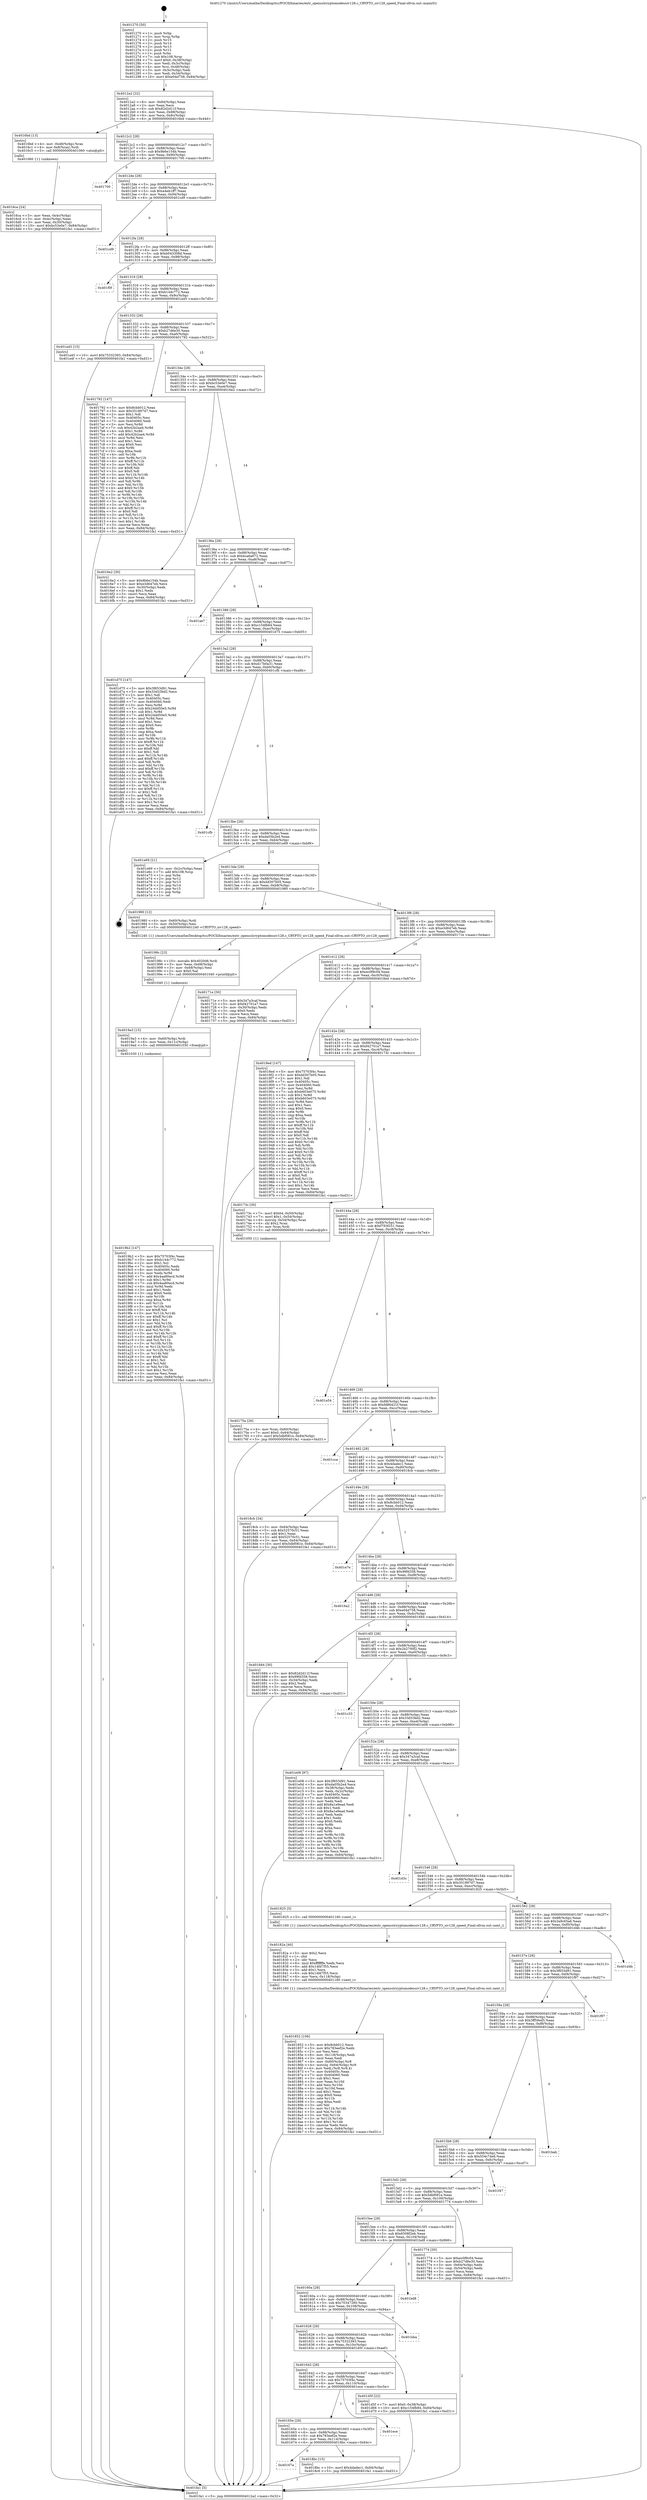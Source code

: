 digraph "0x401270" {
  label = "0x401270 (/mnt/c/Users/mathe/Desktop/tcc/POCII/binaries/extr_opensslcryptomodessiv128.c_CRYPTO_siv128_speed_Final-ollvm.out::main(0))"
  labelloc = "t"
  node[shape=record]

  Entry [label="",width=0.3,height=0.3,shape=circle,fillcolor=black,style=filled]
  "0x4012a2" [label="{
     0x4012a2 [32]\l
     | [instrs]\l
     &nbsp;&nbsp;0x4012a2 \<+6\>: mov -0x84(%rbp),%eax\l
     &nbsp;&nbsp;0x4012a8 \<+2\>: mov %eax,%ecx\l
     &nbsp;&nbsp;0x4012aa \<+6\>: sub $0x82d2d11f,%ecx\l
     &nbsp;&nbsp;0x4012b0 \<+6\>: mov %eax,-0x88(%rbp)\l
     &nbsp;&nbsp;0x4012b6 \<+6\>: mov %ecx,-0x8c(%rbp)\l
     &nbsp;&nbsp;0x4012bc \<+6\>: je 00000000004016bd \<main+0x44d\>\l
  }"]
  "0x4016bd" [label="{
     0x4016bd [13]\l
     | [instrs]\l
     &nbsp;&nbsp;0x4016bd \<+4\>: mov -0x48(%rbp),%rax\l
     &nbsp;&nbsp;0x4016c1 \<+4\>: mov 0x8(%rax),%rdi\l
     &nbsp;&nbsp;0x4016c5 \<+5\>: call 0000000000401060 \<atoi@plt\>\l
     | [calls]\l
     &nbsp;&nbsp;0x401060 \{1\} (unknown)\l
  }"]
  "0x4012c2" [label="{
     0x4012c2 [28]\l
     | [instrs]\l
     &nbsp;&nbsp;0x4012c2 \<+5\>: jmp 00000000004012c7 \<main+0x57\>\l
     &nbsp;&nbsp;0x4012c7 \<+6\>: mov -0x88(%rbp),%eax\l
     &nbsp;&nbsp;0x4012cd \<+5\>: sub $0x9b6e154b,%eax\l
     &nbsp;&nbsp;0x4012d2 \<+6\>: mov %eax,-0x90(%rbp)\l
     &nbsp;&nbsp;0x4012d8 \<+6\>: je 0000000000401700 \<main+0x490\>\l
  }"]
  Exit [label="",width=0.3,height=0.3,shape=circle,fillcolor=black,style=filled,peripheries=2]
  "0x401700" [label="{
     0x401700\l
  }", style=dashed]
  "0x4012de" [label="{
     0x4012de [28]\l
     | [instrs]\l
     &nbsp;&nbsp;0x4012de \<+5\>: jmp 00000000004012e3 \<main+0x73\>\l
     &nbsp;&nbsp;0x4012e3 \<+6\>: mov -0x88(%rbp),%eax\l
     &nbsp;&nbsp;0x4012e9 \<+5\>: sub $0xa4eb1ff7,%eax\l
     &nbsp;&nbsp;0x4012ee \<+6\>: mov %eax,-0x94(%rbp)\l
     &nbsp;&nbsp;0x4012f4 \<+6\>: je 0000000000401cd9 \<main+0xa69\>\l
  }"]
  "0x4019b2" [label="{
     0x4019b2 [147]\l
     | [instrs]\l
     &nbsp;&nbsp;0x4019b2 \<+5\>: mov $0x75703f4c,%eax\l
     &nbsp;&nbsp;0x4019b7 \<+5\>: mov $0xb144c772,%esi\l
     &nbsp;&nbsp;0x4019bc \<+2\>: mov $0x1,%cl\l
     &nbsp;&nbsp;0x4019be \<+7\>: mov 0x40405c,%edx\l
     &nbsp;&nbsp;0x4019c5 \<+8\>: mov 0x404060,%r8d\l
     &nbsp;&nbsp;0x4019cd \<+3\>: mov %edx,%r9d\l
     &nbsp;&nbsp;0x4019d0 \<+7\>: add $0x4aa80ecd,%r9d\l
     &nbsp;&nbsp;0x4019d7 \<+4\>: sub $0x1,%r9d\l
     &nbsp;&nbsp;0x4019db \<+7\>: sub $0x4aa80ecd,%r9d\l
     &nbsp;&nbsp;0x4019e2 \<+4\>: imul %r9d,%edx\l
     &nbsp;&nbsp;0x4019e6 \<+3\>: and $0x1,%edx\l
     &nbsp;&nbsp;0x4019e9 \<+3\>: cmp $0x0,%edx\l
     &nbsp;&nbsp;0x4019ec \<+4\>: sete %r10b\l
     &nbsp;&nbsp;0x4019f0 \<+4\>: cmp $0xa,%r8d\l
     &nbsp;&nbsp;0x4019f4 \<+4\>: setl %r11b\l
     &nbsp;&nbsp;0x4019f8 \<+3\>: mov %r10b,%bl\l
     &nbsp;&nbsp;0x4019fb \<+3\>: xor $0xff,%bl\l
     &nbsp;&nbsp;0x4019fe \<+3\>: mov %r11b,%r14b\l
     &nbsp;&nbsp;0x401a01 \<+4\>: xor $0xff,%r14b\l
     &nbsp;&nbsp;0x401a05 \<+3\>: xor $0x1,%cl\l
     &nbsp;&nbsp;0x401a08 \<+3\>: mov %bl,%r15b\l
     &nbsp;&nbsp;0x401a0b \<+4\>: and $0xff,%r15b\l
     &nbsp;&nbsp;0x401a0f \<+3\>: and %cl,%r10b\l
     &nbsp;&nbsp;0x401a12 \<+3\>: mov %r14b,%r12b\l
     &nbsp;&nbsp;0x401a15 \<+4\>: and $0xff,%r12b\l
     &nbsp;&nbsp;0x401a19 \<+3\>: and %cl,%r11b\l
     &nbsp;&nbsp;0x401a1c \<+3\>: or %r10b,%r15b\l
     &nbsp;&nbsp;0x401a1f \<+3\>: or %r11b,%r12b\l
     &nbsp;&nbsp;0x401a22 \<+3\>: xor %r12b,%r15b\l
     &nbsp;&nbsp;0x401a25 \<+3\>: or %r14b,%bl\l
     &nbsp;&nbsp;0x401a28 \<+3\>: xor $0xff,%bl\l
     &nbsp;&nbsp;0x401a2b \<+3\>: or $0x1,%cl\l
     &nbsp;&nbsp;0x401a2e \<+2\>: and %cl,%bl\l
     &nbsp;&nbsp;0x401a30 \<+3\>: or %bl,%r15b\l
     &nbsp;&nbsp;0x401a33 \<+4\>: test $0x1,%r15b\l
     &nbsp;&nbsp;0x401a37 \<+3\>: cmovne %esi,%eax\l
     &nbsp;&nbsp;0x401a3a \<+6\>: mov %eax,-0x84(%rbp)\l
     &nbsp;&nbsp;0x401a40 \<+5\>: jmp 0000000000401fa1 \<main+0xd31\>\l
  }"]
  "0x401cd9" [label="{
     0x401cd9\l
  }", style=dashed]
  "0x4012fa" [label="{
     0x4012fa [28]\l
     | [instrs]\l
     &nbsp;&nbsp;0x4012fa \<+5\>: jmp 00000000004012ff \<main+0x8f\>\l
     &nbsp;&nbsp;0x4012ff \<+6\>: mov -0x88(%rbp),%eax\l
     &nbsp;&nbsp;0x401305 \<+5\>: sub $0xb043308d,%eax\l
     &nbsp;&nbsp;0x40130a \<+6\>: mov %eax,-0x98(%rbp)\l
     &nbsp;&nbsp;0x401310 \<+6\>: je 0000000000401f0f \<main+0xc9f\>\l
  }"]
  "0x4019a3" [label="{
     0x4019a3 [15]\l
     | [instrs]\l
     &nbsp;&nbsp;0x4019a3 \<+4\>: mov -0x60(%rbp),%rdi\l
     &nbsp;&nbsp;0x4019a7 \<+6\>: mov %eax,-0x11c(%rbp)\l
     &nbsp;&nbsp;0x4019ad \<+5\>: call 0000000000401030 \<free@plt\>\l
     | [calls]\l
     &nbsp;&nbsp;0x401030 \{1\} (unknown)\l
  }"]
  "0x401f0f" [label="{
     0x401f0f\l
  }", style=dashed]
  "0x401316" [label="{
     0x401316 [28]\l
     | [instrs]\l
     &nbsp;&nbsp;0x401316 \<+5\>: jmp 000000000040131b \<main+0xab\>\l
     &nbsp;&nbsp;0x40131b \<+6\>: mov -0x88(%rbp),%eax\l
     &nbsp;&nbsp;0x401321 \<+5\>: sub $0xb144c772,%eax\l
     &nbsp;&nbsp;0x401326 \<+6\>: mov %eax,-0x9c(%rbp)\l
     &nbsp;&nbsp;0x40132c \<+6\>: je 0000000000401a45 \<main+0x7d5\>\l
  }"]
  "0x40198c" [label="{
     0x40198c [23]\l
     | [instrs]\l
     &nbsp;&nbsp;0x40198c \<+10\>: movabs $0x4020d6,%rdi\l
     &nbsp;&nbsp;0x401996 \<+3\>: mov %eax,-0x68(%rbp)\l
     &nbsp;&nbsp;0x401999 \<+3\>: mov -0x68(%rbp),%esi\l
     &nbsp;&nbsp;0x40199c \<+2\>: mov $0x0,%al\l
     &nbsp;&nbsp;0x40199e \<+5\>: call 0000000000401040 \<printf@plt\>\l
     | [calls]\l
     &nbsp;&nbsp;0x401040 \{1\} (unknown)\l
  }"]
  "0x401a45" [label="{
     0x401a45 [15]\l
     | [instrs]\l
     &nbsp;&nbsp;0x401a45 \<+10\>: movl $0x75332393,-0x84(%rbp)\l
     &nbsp;&nbsp;0x401a4f \<+5\>: jmp 0000000000401fa1 \<main+0xd31\>\l
  }"]
  "0x401332" [label="{
     0x401332 [28]\l
     | [instrs]\l
     &nbsp;&nbsp;0x401332 \<+5\>: jmp 0000000000401337 \<main+0xc7\>\l
     &nbsp;&nbsp;0x401337 \<+6\>: mov -0x88(%rbp),%eax\l
     &nbsp;&nbsp;0x40133d \<+5\>: sub $0xb27d6e30,%eax\l
     &nbsp;&nbsp;0x401342 \<+6\>: mov %eax,-0xa0(%rbp)\l
     &nbsp;&nbsp;0x401348 \<+6\>: je 0000000000401792 \<main+0x522\>\l
  }"]
  "0x40167a" [label="{
     0x40167a\l
  }", style=dashed]
  "0x401792" [label="{
     0x401792 [147]\l
     | [instrs]\l
     &nbsp;&nbsp;0x401792 \<+5\>: mov $0x8cbb012,%eax\l
     &nbsp;&nbsp;0x401797 \<+5\>: mov $0x351897d7,%ecx\l
     &nbsp;&nbsp;0x40179c \<+2\>: mov $0x1,%dl\l
     &nbsp;&nbsp;0x40179e \<+7\>: mov 0x40405c,%esi\l
     &nbsp;&nbsp;0x4017a5 \<+7\>: mov 0x404060,%edi\l
     &nbsp;&nbsp;0x4017ac \<+3\>: mov %esi,%r8d\l
     &nbsp;&nbsp;0x4017af \<+7\>: sub $0x42b2aa4,%r8d\l
     &nbsp;&nbsp;0x4017b6 \<+4\>: sub $0x1,%r8d\l
     &nbsp;&nbsp;0x4017ba \<+7\>: add $0x42b2aa4,%r8d\l
     &nbsp;&nbsp;0x4017c1 \<+4\>: imul %r8d,%esi\l
     &nbsp;&nbsp;0x4017c5 \<+3\>: and $0x1,%esi\l
     &nbsp;&nbsp;0x4017c8 \<+3\>: cmp $0x0,%esi\l
     &nbsp;&nbsp;0x4017cb \<+4\>: sete %r9b\l
     &nbsp;&nbsp;0x4017cf \<+3\>: cmp $0xa,%edi\l
     &nbsp;&nbsp;0x4017d2 \<+4\>: setl %r10b\l
     &nbsp;&nbsp;0x4017d6 \<+3\>: mov %r9b,%r11b\l
     &nbsp;&nbsp;0x4017d9 \<+4\>: xor $0xff,%r11b\l
     &nbsp;&nbsp;0x4017dd \<+3\>: mov %r10b,%bl\l
     &nbsp;&nbsp;0x4017e0 \<+3\>: xor $0xff,%bl\l
     &nbsp;&nbsp;0x4017e3 \<+3\>: xor $0x0,%dl\l
     &nbsp;&nbsp;0x4017e6 \<+3\>: mov %r11b,%r14b\l
     &nbsp;&nbsp;0x4017e9 \<+4\>: and $0x0,%r14b\l
     &nbsp;&nbsp;0x4017ed \<+3\>: and %dl,%r9b\l
     &nbsp;&nbsp;0x4017f0 \<+3\>: mov %bl,%r15b\l
     &nbsp;&nbsp;0x4017f3 \<+4\>: and $0x0,%r15b\l
     &nbsp;&nbsp;0x4017f7 \<+3\>: and %dl,%r10b\l
     &nbsp;&nbsp;0x4017fa \<+3\>: or %r9b,%r14b\l
     &nbsp;&nbsp;0x4017fd \<+3\>: or %r10b,%r15b\l
     &nbsp;&nbsp;0x401800 \<+3\>: xor %r15b,%r14b\l
     &nbsp;&nbsp;0x401803 \<+3\>: or %bl,%r11b\l
     &nbsp;&nbsp;0x401806 \<+4\>: xor $0xff,%r11b\l
     &nbsp;&nbsp;0x40180a \<+3\>: or $0x0,%dl\l
     &nbsp;&nbsp;0x40180d \<+3\>: and %dl,%r11b\l
     &nbsp;&nbsp;0x401810 \<+3\>: or %r11b,%r14b\l
     &nbsp;&nbsp;0x401813 \<+4\>: test $0x1,%r14b\l
     &nbsp;&nbsp;0x401817 \<+3\>: cmovne %ecx,%eax\l
     &nbsp;&nbsp;0x40181a \<+6\>: mov %eax,-0x84(%rbp)\l
     &nbsp;&nbsp;0x401820 \<+5\>: jmp 0000000000401fa1 \<main+0xd31\>\l
  }"]
  "0x40134e" [label="{
     0x40134e [28]\l
     | [instrs]\l
     &nbsp;&nbsp;0x40134e \<+5\>: jmp 0000000000401353 \<main+0xe3\>\l
     &nbsp;&nbsp;0x401353 \<+6\>: mov -0x88(%rbp),%eax\l
     &nbsp;&nbsp;0x401359 \<+5\>: sub $0xbc53e0e7,%eax\l
     &nbsp;&nbsp;0x40135e \<+6\>: mov %eax,-0xa4(%rbp)\l
     &nbsp;&nbsp;0x401364 \<+6\>: je 00000000004016e2 \<main+0x472\>\l
  }"]
  "0x4018bc" [label="{
     0x4018bc [15]\l
     | [instrs]\l
     &nbsp;&nbsp;0x4018bc \<+10\>: movl $0x4dadec1,-0x84(%rbp)\l
     &nbsp;&nbsp;0x4018c6 \<+5\>: jmp 0000000000401fa1 \<main+0xd31\>\l
  }"]
  "0x4016e2" [label="{
     0x4016e2 [30]\l
     | [instrs]\l
     &nbsp;&nbsp;0x4016e2 \<+5\>: mov $0x9b6e154b,%eax\l
     &nbsp;&nbsp;0x4016e7 \<+5\>: mov $0xe3d647eb,%ecx\l
     &nbsp;&nbsp;0x4016ec \<+3\>: mov -0x30(%rbp),%edx\l
     &nbsp;&nbsp;0x4016ef \<+3\>: cmp $0x1,%edx\l
     &nbsp;&nbsp;0x4016f2 \<+3\>: cmovl %ecx,%eax\l
     &nbsp;&nbsp;0x4016f5 \<+6\>: mov %eax,-0x84(%rbp)\l
     &nbsp;&nbsp;0x4016fb \<+5\>: jmp 0000000000401fa1 \<main+0xd31\>\l
  }"]
  "0x40136a" [label="{
     0x40136a [28]\l
     | [instrs]\l
     &nbsp;&nbsp;0x40136a \<+5\>: jmp 000000000040136f \<main+0xff\>\l
     &nbsp;&nbsp;0x40136f \<+6\>: mov -0x88(%rbp),%eax\l
     &nbsp;&nbsp;0x401375 \<+5\>: sub $0xbca6a672,%eax\l
     &nbsp;&nbsp;0x40137a \<+6\>: mov %eax,-0xa8(%rbp)\l
     &nbsp;&nbsp;0x401380 \<+6\>: je 0000000000401ae7 \<main+0x877\>\l
  }"]
  "0x40165e" [label="{
     0x40165e [28]\l
     | [instrs]\l
     &nbsp;&nbsp;0x40165e \<+5\>: jmp 0000000000401663 \<main+0x3f3\>\l
     &nbsp;&nbsp;0x401663 \<+6\>: mov -0x88(%rbp),%eax\l
     &nbsp;&nbsp;0x401669 \<+5\>: sub $0x783eef2e,%eax\l
     &nbsp;&nbsp;0x40166e \<+6\>: mov %eax,-0x114(%rbp)\l
     &nbsp;&nbsp;0x401674 \<+6\>: je 00000000004018bc \<main+0x64c\>\l
  }"]
  "0x401ae7" [label="{
     0x401ae7\l
  }", style=dashed]
  "0x401386" [label="{
     0x401386 [28]\l
     | [instrs]\l
     &nbsp;&nbsp;0x401386 \<+5\>: jmp 000000000040138b \<main+0x11b\>\l
     &nbsp;&nbsp;0x40138b \<+6\>: mov -0x88(%rbp),%eax\l
     &nbsp;&nbsp;0x401391 \<+5\>: sub $0xc154fb84,%eax\l
     &nbsp;&nbsp;0x401396 \<+6\>: mov %eax,-0xac(%rbp)\l
     &nbsp;&nbsp;0x40139c \<+6\>: je 0000000000401d75 \<main+0xb05\>\l
  }"]
  "0x401ece" [label="{
     0x401ece\l
  }", style=dashed]
  "0x401d75" [label="{
     0x401d75 [147]\l
     | [instrs]\l
     &nbsp;&nbsp;0x401d75 \<+5\>: mov $0x3f653d91,%eax\l
     &nbsp;&nbsp;0x401d7a \<+5\>: mov $0x33d33bd2,%ecx\l
     &nbsp;&nbsp;0x401d7f \<+2\>: mov $0x1,%dl\l
     &nbsp;&nbsp;0x401d81 \<+7\>: mov 0x40405c,%esi\l
     &nbsp;&nbsp;0x401d88 \<+7\>: mov 0x404060,%edi\l
     &nbsp;&nbsp;0x401d8f \<+3\>: mov %esi,%r8d\l
     &nbsp;&nbsp;0x401d92 \<+7\>: sub $0x24dd50e5,%r8d\l
     &nbsp;&nbsp;0x401d99 \<+4\>: sub $0x1,%r8d\l
     &nbsp;&nbsp;0x401d9d \<+7\>: add $0x24dd50e5,%r8d\l
     &nbsp;&nbsp;0x401da4 \<+4\>: imul %r8d,%esi\l
     &nbsp;&nbsp;0x401da8 \<+3\>: and $0x1,%esi\l
     &nbsp;&nbsp;0x401dab \<+3\>: cmp $0x0,%esi\l
     &nbsp;&nbsp;0x401dae \<+4\>: sete %r9b\l
     &nbsp;&nbsp;0x401db2 \<+3\>: cmp $0xa,%edi\l
     &nbsp;&nbsp;0x401db5 \<+4\>: setl %r10b\l
     &nbsp;&nbsp;0x401db9 \<+3\>: mov %r9b,%r11b\l
     &nbsp;&nbsp;0x401dbc \<+4\>: xor $0xff,%r11b\l
     &nbsp;&nbsp;0x401dc0 \<+3\>: mov %r10b,%bl\l
     &nbsp;&nbsp;0x401dc3 \<+3\>: xor $0xff,%bl\l
     &nbsp;&nbsp;0x401dc6 \<+3\>: xor $0x1,%dl\l
     &nbsp;&nbsp;0x401dc9 \<+3\>: mov %r11b,%r14b\l
     &nbsp;&nbsp;0x401dcc \<+4\>: and $0xff,%r14b\l
     &nbsp;&nbsp;0x401dd0 \<+3\>: and %dl,%r9b\l
     &nbsp;&nbsp;0x401dd3 \<+3\>: mov %bl,%r15b\l
     &nbsp;&nbsp;0x401dd6 \<+4\>: and $0xff,%r15b\l
     &nbsp;&nbsp;0x401dda \<+3\>: and %dl,%r10b\l
     &nbsp;&nbsp;0x401ddd \<+3\>: or %r9b,%r14b\l
     &nbsp;&nbsp;0x401de0 \<+3\>: or %r10b,%r15b\l
     &nbsp;&nbsp;0x401de3 \<+3\>: xor %r15b,%r14b\l
     &nbsp;&nbsp;0x401de6 \<+3\>: or %bl,%r11b\l
     &nbsp;&nbsp;0x401de9 \<+4\>: xor $0xff,%r11b\l
     &nbsp;&nbsp;0x401ded \<+3\>: or $0x1,%dl\l
     &nbsp;&nbsp;0x401df0 \<+3\>: and %dl,%r11b\l
     &nbsp;&nbsp;0x401df3 \<+3\>: or %r11b,%r14b\l
     &nbsp;&nbsp;0x401df6 \<+4\>: test $0x1,%r14b\l
     &nbsp;&nbsp;0x401dfa \<+3\>: cmovne %ecx,%eax\l
     &nbsp;&nbsp;0x401dfd \<+6\>: mov %eax,-0x84(%rbp)\l
     &nbsp;&nbsp;0x401e03 \<+5\>: jmp 0000000000401fa1 \<main+0xd31\>\l
  }"]
  "0x4013a2" [label="{
     0x4013a2 [28]\l
     | [instrs]\l
     &nbsp;&nbsp;0x4013a2 \<+5\>: jmp 00000000004013a7 \<main+0x137\>\l
     &nbsp;&nbsp;0x4013a7 \<+6\>: mov -0x88(%rbp),%eax\l
     &nbsp;&nbsp;0x4013ad \<+5\>: sub $0xd17b0a31,%eax\l
     &nbsp;&nbsp;0x4013b2 \<+6\>: mov %eax,-0xb0(%rbp)\l
     &nbsp;&nbsp;0x4013b8 \<+6\>: je 0000000000401cfb \<main+0xa8b\>\l
  }"]
  "0x401642" [label="{
     0x401642 [28]\l
     | [instrs]\l
     &nbsp;&nbsp;0x401642 \<+5\>: jmp 0000000000401647 \<main+0x3d7\>\l
     &nbsp;&nbsp;0x401647 \<+6\>: mov -0x88(%rbp),%eax\l
     &nbsp;&nbsp;0x40164d \<+5\>: sub $0x75703f4c,%eax\l
     &nbsp;&nbsp;0x401652 \<+6\>: mov %eax,-0x110(%rbp)\l
     &nbsp;&nbsp;0x401658 \<+6\>: je 0000000000401ece \<main+0xc5e\>\l
  }"]
  "0x401cfb" [label="{
     0x401cfb\l
  }", style=dashed]
  "0x4013be" [label="{
     0x4013be [28]\l
     | [instrs]\l
     &nbsp;&nbsp;0x4013be \<+5\>: jmp 00000000004013c3 \<main+0x153\>\l
     &nbsp;&nbsp;0x4013c3 \<+6\>: mov -0x88(%rbp),%eax\l
     &nbsp;&nbsp;0x4013c9 \<+5\>: sub $0xda05b2e4,%eax\l
     &nbsp;&nbsp;0x4013ce \<+6\>: mov %eax,-0xb4(%rbp)\l
     &nbsp;&nbsp;0x4013d4 \<+6\>: je 0000000000401e69 \<main+0xbf9\>\l
  }"]
  "0x401d5f" [label="{
     0x401d5f [22]\l
     | [instrs]\l
     &nbsp;&nbsp;0x401d5f \<+7\>: movl $0x0,-0x38(%rbp)\l
     &nbsp;&nbsp;0x401d66 \<+10\>: movl $0xc154fb84,-0x84(%rbp)\l
     &nbsp;&nbsp;0x401d70 \<+5\>: jmp 0000000000401fa1 \<main+0xd31\>\l
  }"]
  "0x401e69" [label="{
     0x401e69 [21]\l
     | [instrs]\l
     &nbsp;&nbsp;0x401e69 \<+3\>: mov -0x2c(%rbp),%eax\l
     &nbsp;&nbsp;0x401e6c \<+7\>: add $0x108,%rsp\l
     &nbsp;&nbsp;0x401e73 \<+1\>: pop %rbx\l
     &nbsp;&nbsp;0x401e74 \<+2\>: pop %r12\l
     &nbsp;&nbsp;0x401e76 \<+2\>: pop %r13\l
     &nbsp;&nbsp;0x401e78 \<+2\>: pop %r14\l
     &nbsp;&nbsp;0x401e7a \<+2\>: pop %r15\l
     &nbsp;&nbsp;0x401e7c \<+1\>: pop %rbp\l
     &nbsp;&nbsp;0x401e7d \<+1\>: ret\l
  }"]
  "0x4013da" [label="{
     0x4013da [28]\l
     | [instrs]\l
     &nbsp;&nbsp;0x4013da \<+5\>: jmp 00000000004013df \<main+0x16f\>\l
     &nbsp;&nbsp;0x4013df \<+6\>: mov -0x88(%rbp),%eax\l
     &nbsp;&nbsp;0x4013e5 \<+5\>: sub $0xdd307b05,%eax\l
     &nbsp;&nbsp;0x4013ea \<+6\>: mov %eax,-0xb8(%rbp)\l
     &nbsp;&nbsp;0x4013f0 \<+6\>: je 0000000000401980 \<main+0x710\>\l
  }"]
  "0x401626" [label="{
     0x401626 [28]\l
     | [instrs]\l
     &nbsp;&nbsp;0x401626 \<+5\>: jmp 000000000040162b \<main+0x3bb\>\l
     &nbsp;&nbsp;0x40162b \<+6\>: mov -0x88(%rbp),%eax\l
     &nbsp;&nbsp;0x401631 \<+5\>: sub $0x75332393,%eax\l
     &nbsp;&nbsp;0x401636 \<+6\>: mov %eax,-0x10c(%rbp)\l
     &nbsp;&nbsp;0x40163c \<+6\>: je 0000000000401d5f \<main+0xaef\>\l
  }"]
  "0x401980" [label="{
     0x401980 [12]\l
     | [instrs]\l
     &nbsp;&nbsp;0x401980 \<+4\>: mov -0x60(%rbp),%rdi\l
     &nbsp;&nbsp;0x401984 \<+3\>: mov -0x50(%rbp),%esi\l
     &nbsp;&nbsp;0x401987 \<+5\>: call 0000000000401240 \<CRYPTO_siv128_speed\>\l
     | [calls]\l
     &nbsp;&nbsp;0x401240 \{1\} (/mnt/c/Users/mathe/Desktop/tcc/POCII/binaries/extr_opensslcryptomodessiv128.c_CRYPTO_siv128_speed_Final-ollvm.out::CRYPTO_siv128_speed)\l
  }"]
  "0x4013f6" [label="{
     0x4013f6 [28]\l
     | [instrs]\l
     &nbsp;&nbsp;0x4013f6 \<+5\>: jmp 00000000004013fb \<main+0x18b\>\l
     &nbsp;&nbsp;0x4013fb \<+6\>: mov -0x88(%rbp),%eax\l
     &nbsp;&nbsp;0x401401 \<+5\>: sub $0xe3d647eb,%eax\l
     &nbsp;&nbsp;0x401406 \<+6\>: mov %eax,-0xbc(%rbp)\l
     &nbsp;&nbsp;0x40140c \<+6\>: je 000000000040171e \<main+0x4ae\>\l
  }"]
  "0x401bba" [label="{
     0x401bba\l
  }", style=dashed]
  "0x40171e" [label="{
     0x40171e [30]\l
     | [instrs]\l
     &nbsp;&nbsp;0x40171e \<+5\>: mov $0x347a3caf,%eax\l
     &nbsp;&nbsp;0x401723 \<+5\>: mov $0xf42701a7,%ecx\l
     &nbsp;&nbsp;0x401728 \<+3\>: mov -0x30(%rbp),%edx\l
     &nbsp;&nbsp;0x40172b \<+3\>: cmp $0x0,%edx\l
     &nbsp;&nbsp;0x40172e \<+3\>: cmove %ecx,%eax\l
     &nbsp;&nbsp;0x401731 \<+6\>: mov %eax,-0x84(%rbp)\l
     &nbsp;&nbsp;0x401737 \<+5\>: jmp 0000000000401fa1 \<main+0xd31\>\l
  }"]
  "0x401412" [label="{
     0x401412 [28]\l
     | [instrs]\l
     &nbsp;&nbsp;0x401412 \<+5\>: jmp 0000000000401417 \<main+0x1a7\>\l
     &nbsp;&nbsp;0x401417 \<+6\>: mov -0x88(%rbp),%eax\l
     &nbsp;&nbsp;0x40141d \<+5\>: sub $0xec0f9c04,%eax\l
     &nbsp;&nbsp;0x401422 \<+6\>: mov %eax,-0xc0(%rbp)\l
     &nbsp;&nbsp;0x401428 \<+6\>: je 00000000004018ed \<main+0x67d\>\l
  }"]
  "0x40160a" [label="{
     0x40160a [28]\l
     | [instrs]\l
     &nbsp;&nbsp;0x40160a \<+5\>: jmp 000000000040160f \<main+0x39f\>\l
     &nbsp;&nbsp;0x40160f \<+6\>: mov -0x88(%rbp),%eax\l
     &nbsp;&nbsp;0x401615 \<+5\>: sub $0x70347260,%eax\l
     &nbsp;&nbsp;0x40161a \<+6\>: mov %eax,-0x108(%rbp)\l
     &nbsp;&nbsp;0x401620 \<+6\>: je 0000000000401bba \<main+0x94a\>\l
  }"]
  "0x4018ed" [label="{
     0x4018ed [147]\l
     | [instrs]\l
     &nbsp;&nbsp;0x4018ed \<+5\>: mov $0x75703f4c,%eax\l
     &nbsp;&nbsp;0x4018f2 \<+5\>: mov $0xdd307b05,%ecx\l
     &nbsp;&nbsp;0x4018f7 \<+2\>: mov $0x1,%dl\l
     &nbsp;&nbsp;0x4018f9 \<+7\>: mov 0x40405c,%esi\l
     &nbsp;&nbsp;0x401900 \<+7\>: mov 0x404060,%edi\l
     &nbsp;&nbsp;0x401907 \<+3\>: mov %esi,%r8d\l
     &nbsp;&nbsp;0x40190a \<+7\>: sub $0xb603e075,%r8d\l
     &nbsp;&nbsp;0x401911 \<+4\>: sub $0x1,%r8d\l
     &nbsp;&nbsp;0x401915 \<+7\>: add $0xb603e075,%r8d\l
     &nbsp;&nbsp;0x40191c \<+4\>: imul %r8d,%esi\l
     &nbsp;&nbsp;0x401920 \<+3\>: and $0x1,%esi\l
     &nbsp;&nbsp;0x401923 \<+3\>: cmp $0x0,%esi\l
     &nbsp;&nbsp;0x401926 \<+4\>: sete %r9b\l
     &nbsp;&nbsp;0x40192a \<+3\>: cmp $0xa,%edi\l
     &nbsp;&nbsp;0x40192d \<+4\>: setl %r10b\l
     &nbsp;&nbsp;0x401931 \<+3\>: mov %r9b,%r11b\l
     &nbsp;&nbsp;0x401934 \<+4\>: xor $0xff,%r11b\l
     &nbsp;&nbsp;0x401938 \<+3\>: mov %r10b,%bl\l
     &nbsp;&nbsp;0x40193b \<+3\>: xor $0xff,%bl\l
     &nbsp;&nbsp;0x40193e \<+3\>: xor $0x0,%dl\l
     &nbsp;&nbsp;0x401941 \<+3\>: mov %r11b,%r14b\l
     &nbsp;&nbsp;0x401944 \<+4\>: and $0x0,%r14b\l
     &nbsp;&nbsp;0x401948 \<+3\>: and %dl,%r9b\l
     &nbsp;&nbsp;0x40194b \<+3\>: mov %bl,%r15b\l
     &nbsp;&nbsp;0x40194e \<+4\>: and $0x0,%r15b\l
     &nbsp;&nbsp;0x401952 \<+3\>: and %dl,%r10b\l
     &nbsp;&nbsp;0x401955 \<+3\>: or %r9b,%r14b\l
     &nbsp;&nbsp;0x401958 \<+3\>: or %r10b,%r15b\l
     &nbsp;&nbsp;0x40195b \<+3\>: xor %r15b,%r14b\l
     &nbsp;&nbsp;0x40195e \<+3\>: or %bl,%r11b\l
     &nbsp;&nbsp;0x401961 \<+4\>: xor $0xff,%r11b\l
     &nbsp;&nbsp;0x401965 \<+3\>: or $0x0,%dl\l
     &nbsp;&nbsp;0x401968 \<+3\>: and %dl,%r11b\l
     &nbsp;&nbsp;0x40196b \<+3\>: or %r11b,%r14b\l
     &nbsp;&nbsp;0x40196e \<+4\>: test $0x1,%r14b\l
     &nbsp;&nbsp;0x401972 \<+3\>: cmovne %ecx,%eax\l
     &nbsp;&nbsp;0x401975 \<+6\>: mov %eax,-0x84(%rbp)\l
     &nbsp;&nbsp;0x40197b \<+5\>: jmp 0000000000401fa1 \<main+0xd31\>\l
  }"]
  "0x40142e" [label="{
     0x40142e [28]\l
     | [instrs]\l
     &nbsp;&nbsp;0x40142e \<+5\>: jmp 0000000000401433 \<main+0x1c3\>\l
     &nbsp;&nbsp;0x401433 \<+6\>: mov -0x88(%rbp),%eax\l
     &nbsp;&nbsp;0x401439 \<+5\>: sub $0xf42701a7,%eax\l
     &nbsp;&nbsp;0x40143e \<+6\>: mov %eax,-0xc4(%rbp)\l
     &nbsp;&nbsp;0x401444 \<+6\>: je 000000000040173c \<main+0x4cc\>\l
  }"]
  "0x401bd8" [label="{
     0x401bd8\l
  }", style=dashed]
  "0x40173c" [label="{
     0x40173c [30]\l
     | [instrs]\l
     &nbsp;&nbsp;0x40173c \<+7\>: movl $0x64,-0x50(%rbp)\l
     &nbsp;&nbsp;0x401743 \<+7\>: movl $0x1,-0x54(%rbp)\l
     &nbsp;&nbsp;0x40174a \<+4\>: movslq -0x54(%rbp),%rax\l
     &nbsp;&nbsp;0x40174e \<+4\>: shl $0x2,%rax\l
     &nbsp;&nbsp;0x401752 \<+3\>: mov %rax,%rdi\l
     &nbsp;&nbsp;0x401755 \<+5\>: call 0000000000401050 \<malloc@plt\>\l
     | [calls]\l
     &nbsp;&nbsp;0x401050 \{1\} (unknown)\l
  }"]
  "0x40144a" [label="{
     0x40144a [28]\l
     | [instrs]\l
     &nbsp;&nbsp;0x40144a \<+5\>: jmp 000000000040144f \<main+0x1df\>\l
     &nbsp;&nbsp;0x40144f \<+6\>: mov -0x88(%rbp),%eax\l
     &nbsp;&nbsp;0x401455 \<+5\>: sub $0xf793f251,%eax\l
     &nbsp;&nbsp;0x40145a \<+6\>: mov %eax,-0xc8(%rbp)\l
     &nbsp;&nbsp;0x401460 \<+6\>: je 0000000000401a54 \<main+0x7e4\>\l
  }"]
  "0x401852" [label="{
     0x401852 [106]\l
     | [instrs]\l
     &nbsp;&nbsp;0x401852 \<+5\>: mov $0x8cbb012,%ecx\l
     &nbsp;&nbsp;0x401857 \<+5\>: mov $0x783eef2e,%edx\l
     &nbsp;&nbsp;0x40185c \<+2\>: xor %esi,%esi\l
     &nbsp;&nbsp;0x40185e \<+6\>: mov -0x118(%rbp),%edi\l
     &nbsp;&nbsp;0x401864 \<+3\>: imul %eax,%edi\l
     &nbsp;&nbsp;0x401867 \<+4\>: mov -0x60(%rbp),%r8\l
     &nbsp;&nbsp;0x40186b \<+4\>: movslq -0x64(%rbp),%r9\l
     &nbsp;&nbsp;0x40186f \<+4\>: mov %edi,(%r8,%r9,4)\l
     &nbsp;&nbsp;0x401873 \<+7\>: mov 0x40405c,%eax\l
     &nbsp;&nbsp;0x40187a \<+7\>: mov 0x404060,%edi\l
     &nbsp;&nbsp;0x401881 \<+3\>: sub $0x1,%esi\l
     &nbsp;&nbsp;0x401884 \<+3\>: mov %eax,%r10d\l
     &nbsp;&nbsp;0x401887 \<+3\>: add %esi,%r10d\l
     &nbsp;&nbsp;0x40188a \<+4\>: imul %r10d,%eax\l
     &nbsp;&nbsp;0x40188e \<+3\>: and $0x1,%eax\l
     &nbsp;&nbsp;0x401891 \<+3\>: cmp $0x0,%eax\l
     &nbsp;&nbsp;0x401894 \<+4\>: sete %r11b\l
     &nbsp;&nbsp;0x401898 \<+3\>: cmp $0xa,%edi\l
     &nbsp;&nbsp;0x40189b \<+3\>: setl %bl\l
     &nbsp;&nbsp;0x40189e \<+3\>: mov %r11b,%r14b\l
     &nbsp;&nbsp;0x4018a1 \<+3\>: and %bl,%r14b\l
     &nbsp;&nbsp;0x4018a4 \<+3\>: xor %bl,%r11b\l
     &nbsp;&nbsp;0x4018a7 \<+3\>: or %r11b,%r14b\l
     &nbsp;&nbsp;0x4018aa \<+4\>: test $0x1,%r14b\l
     &nbsp;&nbsp;0x4018ae \<+3\>: cmovne %edx,%ecx\l
     &nbsp;&nbsp;0x4018b1 \<+6\>: mov %ecx,-0x84(%rbp)\l
     &nbsp;&nbsp;0x4018b7 \<+5\>: jmp 0000000000401fa1 \<main+0xd31\>\l
  }"]
  "0x401a54" [label="{
     0x401a54\l
  }", style=dashed]
  "0x401466" [label="{
     0x401466 [28]\l
     | [instrs]\l
     &nbsp;&nbsp;0x401466 \<+5\>: jmp 000000000040146b \<main+0x1fb\>\l
     &nbsp;&nbsp;0x40146b \<+6\>: mov -0x88(%rbp),%eax\l
     &nbsp;&nbsp;0x401471 \<+5\>: sub $0xfd86421f,%eax\l
     &nbsp;&nbsp;0x401476 \<+6\>: mov %eax,-0xcc(%rbp)\l
     &nbsp;&nbsp;0x40147c \<+6\>: je 0000000000401cca \<main+0xa5a\>\l
  }"]
  "0x40182a" [label="{
     0x40182a [40]\l
     | [instrs]\l
     &nbsp;&nbsp;0x40182a \<+5\>: mov $0x2,%ecx\l
     &nbsp;&nbsp;0x40182f \<+1\>: cltd\l
     &nbsp;&nbsp;0x401830 \<+2\>: idiv %ecx\l
     &nbsp;&nbsp;0x401832 \<+6\>: imul $0xfffffffe,%edx,%ecx\l
     &nbsp;&nbsp;0x401838 \<+6\>: add $0x14fd7f55,%ecx\l
     &nbsp;&nbsp;0x40183e \<+3\>: add $0x1,%ecx\l
     &nbsp;&nbsp;0x401841 \<+6\>: sub $0x14fd7f55,%ecx\l
     &nbsp;&nbsp;0x401847 \<+6\>: mov %ecx,-0x118(%rbp)\l
     &nbsp;&nbsp;0x40184d \<+5\>: call 0000000000401160 \<next_i\>\l
     | [calls]\l
     &nbsp;&nbsp;0x401160 \{1\} (/mnt/c/Users/mathe/Desktop/tcc/POCII/binaries/extr_opensslcryptomodessiv128.c_CRYPTO_siv128_speed_Final-ollvm.out::next_i)\l
  }"]
  "0x401cca" [label="{
     0x401cca\l
  }", style=dashed]
  "0x401482" [label="{
     0x401482 [28]\l
     | [instrs]\l
     &nbsp;&nbsp;0x401482 \<+5\>: jmp 0000000000401487 \<main+0x217\>\l
     &nbsp;&nbsp;0x401487 \<+6\>: mov -0x88(%rbp),%eax\l
     &nbsp;&nbsp;0x40148d \<+5\>: sub $0x4dadec1,%eax\l
     &nbsp;&nbsp;0x401492 \<+6\>: mov %eax,-0xd0(%rbp)\l
     &nbsp;&nbsp;0x401498 \<+6\>: je 00000000004018cb \<main+0x65b\>\l
  }"]
  "0x4015ee" [label="{
     0x4015ee [28]\l
     | [instrs]\l
     &nbsp;&nbsp;0x4015ee \<+5\>: jmp 00000000004015f3 \<main+0x383\>\l
     &nbsp;&nbsp;0x4015f3 \<+6\>: mov -0x88(%rbp),%eax\l
     &nbsp;&nbsp;0x4015f9 \<+5\>: sub $0x6508f2eb,%eax\l
     &nbsp;&nbsp;0x4015fe \<+6\>: mov %eax,-0x104(%rbp)\l
     &nbsp;&nbsp;0x401604 \<+6\>: je 0000000000401bd8 \<main+0x968\>\l
  }"]
  "0x4018cb" [label="{
     0x4018cb [34]\l
     | [instrs]\l
     &nbsp;&nbsp;0x4018cb \<+3\>: mov -0x64(%rbp),%eax\l
     &nbsp;&nbsp;0x4018ce \<+5\>: sub $0x52570c51,%eax\l
     &nbsp;&nbsp;0x4018d3 \<+3\>: add $0x1,%eax\l
     &nbsp;&nbsp;0x4018d6 \<+5\>: add $0x52570c51,%eax\l
     &nbsp;&nbsp;0x4018db \<+3\>: mov %eax,-0x64(%rbp)\l
     &nbsp;&nbsp;0x4018de \<+10\>: movl $0x5dbf081e,-0x84(%rbp)\l
     &nbsp;&nbsp;0x4018e8 \<+5\>: jmp 0000000000401fa1 \<main+0xd31\>\l
  }"]
  "0x40149e" [label="{
     0x40149e [28]\l
     | [instrs]\l
     &nbsp;&nbsp;0x40149e \<+5\>: jmp 00000000004014a3 \<main+0x233\>\l
     &nbsp;&nbsp;0x4014a3 \<+6\>: mov -0x88(%rbp),%eax\l
     &nbsp;&nbsp;0x4014a9 \<+5\>: sub $0x8cbb012,%eax\l
     &nbsp;&nbsp;0x4014ae \<+6\>: mov %eax,-0xd4(%rbp)\l
     &nbsp;&nbsp;0x4014b4 \<+6\>: je 0000000000401e7e \<main+0xc0e\>\l
  }"]
  "0x401774" [label="{
     0x401774 [30]\l
     | [instrs]\l
     &nbsp;&nbsp;0x401774 \<+5\>: mov $0xec0f9c04,%eax\l
     &nbsp;&nbsp;0x401779 \<+5\>: mov $0xb27d6e30,%ecx\l
     &nbsp;&nbsp;0x40177e \<+3\>: mov -0x64(%rbp),%edx\l
     &nbsp;&nbsp;0x401781 \<+3\>: cmp -0x54(%rbp),%edx\l
     &nbsp;&nbsp;0x401784 \<+3\>: cmovl %ecx,%eax\l
     &nbsp;&nbsp;0x401787 \<+6\>: mov %eax,-0x84(%rbp)\l
     &nbsp;&nbsp;0x40178d \<+5\>: jmp 0000000000401fa1 \<main+0xd31\>\l
  }"]
  "0x401e7e" [label="{
     0x401e7e\l
  }", style=dashed]
  "0x4014ba" [label="{
     0x4014ba [28]\l
     | [instrs]\l
     &nbsp;&nbsp;0x4014ba \<+5\>: jmp 00000000004014bf \<main+0x24f\>\l
     &nbsp;&nbsp;0x4014bf \<+6\>: mov -0x88(%rbp),%eax\l
     &nbsp;&nbsp;0x4014c5 \<+5\>: sub $0x99fd358,%eax\l
     &nbsp;&nbsp;0x4014ca \<+6\>: mov %eax,-0xd8(%rbp)\l
     &nbsp;&nbsp;0x4014d0 \<+6\>: je 00000000004016a2 \<main+0x432\>\l
  }"]
  "0x4015d2" [label="{
     0x4015d2 [28]\l
     | [instrs]\l
     &nbsp;&nbsp;0x4015d2 \<+5\>: jmp 00000000004015d7 \<main+0x367\>\l
     &nbsp;&nbsp;0x4015d7 \<+6\>: mov -0x88(%rbp),%eax\l
     &nbsp;&nbsp;0x4015dd \<+5\>: sub $0x5dbf081e,%eax\l
     &nbsp;&nbsp;0x4015e2 \<+6\>: mov %eax,-0x100(%rbp)\l
     &nbsp;&nbsp;0x4015e8 \<+6\>: je 0000000000401774 \<main+0x504\>\l
  }"]
  "0x4016a2" [label="{
     0x4016a2\l
  }", style=dashed]
  "0x4014d6" [label="{
     0x4014d6 [28]\l
     | [instrs]\l
     &nbsp;&nbsp;0x4014d6 \<+5\>: jmp 00000000004014db \<main+0x26b\>\l
     &nbsp;&nbsp;0x4014db \<+6\>: mov -0x88(%rbp),%eax\l
     &nbsp;&nbsp;0x4014e1 \<+5\>: sub $0xe04d758,%eax\l
     &nbsp;&nbsp;0x4014e6 \<+6\>: mov %eax,-0xdc(%rbp)\l
     &nbsp;&nbsp;0x4014ec \<+6\>: je 0000000000401684 \<main+0x414\>\l
  }"]
  "0x401f47" [label="{
     0x401f47\l
  }", style=dashed]
  "0x401684" [label="{
     0x401684 [30]\l
     | [instrs]\l
     &nbsp;&nbsp;0x401684 \<+5\>: mov $0x82d2d11f,%eax\l
     &nbsp;&nbsp;0x401689 \<+5\>: mov $0x99fd358,%ecx\l
     &nbsp;&nbsp;0x40168e \<+3\>: mov -0x34(%rbp),%edx\l
     &nbsp;&nbsp;0x401691 \<+3\>: cmp $0x2,%edx\l
     &nbsp;&nbsp;0x401694 \<+3\>: cmovne %ecx,%eax\l
     &nbsp;&nbsp;0x401697 \<+6\>: mov %eax,-0x84(%rbp)\l
     &nbsp;&nbsp;0x40169d \<+5\>: jmp 0000000000401fa1 \<main+0xd31\>\l
  }"]
  "0x4014f2" [label="{
     0x4014f2 [28]\l
     | [instrs]\l
     &nbsp;&nbsp;0x4014f2 \<+5\>: jmp 00000000004014f7 \<main+0x287\>\l
     &nbsp;&nbsp;0x4014f7 \<+6\>: mov -0x88(%rbp),%eax\l
     &nbsp;&nbsp;0x4014fd \<+5\>: sub $0x2b2700f2,%eax\l
     &nbsp;&nbsp;0x401502 \<+6\>: mov %eax,-0xe0(%rbp)\l
     &nbsp;&nbsp;0x401508 \<+6\>: je 0000000000401c33 \<main+0x9c3\>\l
  }"]
  "0x401fa1" [label="{
     0x401fa1 [5]\l
     | [instrs]\l
     &nbsp;&nbsp;0x401fa1 \<+5\>: jmp 00000000004012a2 \<main+0x32\>\l
  }"]
  "0x401270" [label="{
     0x401270 [50]\l
     | [instrs]\l
     &nbsp;&nbsp;0x401270 \<+1\>: push %rbp\l
     &nbsp;&nbsp;0x401271 \<+3\>: mov %rsp,%rbp\l
     &nbsp;&nbsp;0x401274 \<+2\>: push %r15\l
     &nbsp;&nbsp;0x401276 \<+2\>: push %r14\l
     &nbsp;&nbsp;0x401278 \<+2\>: push %r13\l
     &nbsp;&nbsp;0x40127a \<+2\>: push %r12\l
     &nbsp;&nbsp;0x40127c \<+1\>: push %rbx\l
     &nbsp;&nbsp;0x40127d \<+7\>: sub $0x108,%rsp\l
     &nbsp;&nbsp;0x401284 \<+7\>: movl $0x0,-0x38(%rbp)\l
     &nbsp;&nbsp;0x40128b \<+3\>: mov %edi,-0x3c(%rbp)\l
     &nbsp;&nbsp;0x40128e \<+4\>: mov %rsi,-0x48(%rbp)\l
     &nbsp;&nbsp;0x401292 \<+3\>: mov -0x3c(%rbp),%edi\l
     &nbsp;&nbsp;0x401295 \<+3\>: mov %edi,-0x34(%rbp)\l
     &nbsp;&nbsp;0x401298 \<+10\>: movl $0xe04d758,-0x84(%rbp)\l
  }"]
  "0x4016ca" [label="{
     0x4016ca [24]\l
     | [instrs]\l
     &nbsp;&nbsp;0x4016ca \<+3\>: mov %eax,-0x4c(%rbp)\l
     &nbsp;&nbsp;0x4016cd \<+3\>: mov -0x4c(%rbp),%eax\l
     &nbsp;&nbsp;0x4016d0 \<+3\>: mov %eax,-0x30(%rbp)\l
     &nbsp;&nbsp;0x4016d3 \<+10\>: movl $0xbc53e0e7,-0x84(%rbp)\l
     &nbsp;&nbsp;0x4016dd \<+5\>: jmp 0000000000401fa1 \<main+0xd31\>\l
  }"]
  "0x40175a" [label="{
     0x40175a [26]\l
     | [instrs]\l
     &nbsp;&nbsp;0x40175a \<+4\>: mov %rax,-0x60(%rbp)\l
     &nbsp;&nbsp;0x40175e \<+7\>: movl $0x0,-0x64(%rbp)\l
     &nbsp;&nbsp;0x401765 \<+10\>: movl $0x5dbf081e,-0x84(%rbp)\l
     &nbsp;&nbsp;0x40176f \<+5\>: jmp 0000000000401fa1 \<main+0xd31\>\l
  }"]
  "0x4015b6" [label="{
     0x4015b6 [28]\l
     | [instrs]\l
     &nbsp;&nbsp;0x4015b6 \<+5\>: jmp 00000000004015bb \<main+0x34b\>\l
     &nbsp;&nbsp;0x4015bb \<+6\>: mov -0x88(%rbp),%eax\l
     &nbsp;&nbsp;0x4015c1 \<+5\>: sub $0x554c74e6,%eax\l
     &nbsp;&nbsp;0x4015c6 \<+6\>: mov %eax,-0xfc(%rbp)\l
     &nbsp;&nbsp;0x4015cc \<+6\>: je 0000000000401f47 \<main+0xcd7\>\l
  }"]
  "0x401c33" [label="{
     0x401c33\l
  }", style=dashed]
  "0x40150e" [label="{
     0x40150e [28]\l
     | [instrs]\l
     &nbsp;&nbsp;0x40150e \<+5\>: jmp 0000000000401513 \<main+0x2a3\>\l
     &nbsp;&nbsp;0x401513 \<+6\>: mov -0x88(%rbp),%eax\l
     &nbsp;&nbsp;0x401519 \<+5\>: sub $0x33d33bd2,%eax\l
     &nbsp;&nbsp;0x40151e \<+6\>: mov %eax,-0xe4(%rbp)\l
     &nbsp;&nbsp;0x401524 \<+6\>: je 0000000000401e08 \<main+0xb98\>\l
  }"]
  "0x401bab" [label="{
     0x401bab\l
  }", style=dashed]
  "0x401e08" [label="{
     0x401e08 [97]\l
     | [instrs]\l
     &nbsp;&nbsp;0x401e08 \<+5\>: mov $0x3f653d91,%eax\l
     &nbsp;&nbsp;0x401e0d \<+5\>: mov $0xda05b2e4,%ecx\l
     &nbsp;&nbsp;0x401e12 \<+3\>: mov -0x38(%rbp),%edx\l
     &nbsp;&nbsp;0x401e15 \<+3\>: mov %edx,-0x2c(%rbp)\l
     &nbsp;&nbsp;0x401e18 \<+7\>: mov 0x40405c,%edx\l
     &nbsp;&nbsp;0x401e1f \<+7\>: mov 0x404060,%esi\l
     &nbsp;&nbsp;0x401e26 \<+2\>: mov %edx,%edi\l
     &nbsp;&nbsp;0x401e28 \<+6\>: add $0x8a1e9ead,%edi\l
     &nbsp;&nbsp;0x401e2e \<+3\>: sub $0x1,%edi\l
     &nbsp;&nbsp;0x401e31 \<+6\>: sub $0x8a1e9ead,%edi\l
     &nbsp;&nbsp;0x401e37 \<+3\>: imul %edi,%edx\l
     &nbsp;&nbsp;0x401e3a \<+3\>: and $0x1,%edx\l
     &nbsp;&nbsp;0x401e3d \<+3\>: cmp $0x0,%edx\l
     &nbsp;&nbsp;0x401e40 \<+4\>: sete %r8b\l
     &nbsp;&nbsp;0x401e44 \<+3\>: cmp $0xa,%esi\l
     &nbsp;&nbsp;0x401e47 \<+4\>: setl %r9b\l
     &nbsp;&nbsp;0x401e4b \<+3\>: mov %r8b,%r10b\l
     &nbsp;&nbsp;0x401e4e \<+3\>: and %r9b,%r10b\l
     &nbsp;&nbsp;0x401e51 \<+3\>: xor %r9b,%r8b\l
     &nbsp;&nbsp;0x401e54 \<+3\>: or %r8b,%r10b\l
     &nbsp;&nbsp;0x401e57 \<+4\>: test $0x1,%r10b\l
     &nbsp;&nbsp;0x401e5b \<+3\>: cmovne %ecx,%eax\l
     &nbsp;&nbsp;0x401e5e \<+6\>: mov %eax,-0x84(%rbp)\l
     &nbsp;&nbsp;0x401e64 \<+5\>: jmp 0000000000401fa1 \<main+0xd31\>\l
  }"]
  "0x40152a" [label="{
     0x40152a [28]\l
     | [instrs]\l
     &nbsp;&nbsp;0x40152a \<+5\>: jmp 000000000040152f \<main+0x2bf\>\l
     &nbsp;&nbsp;0x40152f \<+6\>: mov -0x88(%rbp),%eax\l
     &nbsp;&nbsp;0x401535 \<+5\>: sub $0x347a3caf,%eax\l
     &nbsp;&nbsp;0x40153a \<+6\>: mov %eax,-0xe8(%rbp)\l
     &nbsp;&nbsp;0x401540 \<+6\>: je 0000000000401d3c \<main+0xacc\>\l
  }"]
  "0x40159a" [label="{
     0x40159a [28]\l
     | [instrs]\l
     &nbsp;&nbsp;0x40159a \<+5\>: jmp 000000000040159f \<main+0x32f\>\l
     &nbsp;&nbsp;0x40159f \<+6\>: mov -0x88(%rbp),%eax\l
     &nbsp;&nbsp;0x4015a5 \<+5\>: sub $0x3ff59ed5,%eax\l
     &nbsp;&nbsp;0x4015aa \<+6\>: mov %eax,-0xf8(%rbp)\l
     &nbsp;&nbsp;0x4015b0 \<+6\>: je 0000000000401bab \<main+0x93b\>\l
  }"]
  "0x401d3c" [label="{
     0x401d3c\l
  }", style=dashed]
  "0x401546" [label="{
     0x401546 [28]\l
     | [instrs]\l
     &nbsp;&nbsp;0x401546 \<+5\>: jmp 000000000040154b \<main+0x2db\>\l
     &nbsp;&nbsp;0x40154b \<+6\>: mov -0x88(%rbp),%eax\l
     &nbsp;&nbsp;0x401551 \<+5\>: sub $0x351897d7,%eax\l
     &nbsp;&nbsp;0x401556 \<+6\>: mov %eax,-0xec(%rbp)\l
     &nbsp;&nbsp;0x40155c \<+6\>: je 0000000000401825 \<main+0x5b5\>\l
  }"]
  "0x401f97" [label="{
     0x401f97\l
  }", style=dashed]
  "0x401825" [label="{
     0x401825 [5]\l
     | [instrs]\l
     &nbsp;&nbsp;0x401825 \<+5\>: call 0000000000401160 \<next_i\>\l
     | [calls]\l
     &nbsp;&nbsp;0x401160 \{1\} (/mnt/c/Users/mathe/Desktop/tcc/POCII/binaries/extr_opensslcryptomodessiv128.c_CRYPTO_siv128_speed_Final-ollvm.out::next_i)\l
  }"]
  "0x401562" [label="{
     0x401562 [28]\l
     | [instrs]\l
     &nbsp;&nbsp;0x401562 \<+5\>: jmp 0000000000401567 \<main+0x2f7\>\l
     &nbsp;&nbsp;0x401567 \<+6\>: mov -0x88(%rbp),%eax\l
     &nbsp;&nbsp;0x40156d \<+5\>: sub $0x3a9c65a6,%eax\l
     &nbsp;&nbsp;0x401572 \<+6\>: mov %eax,-0xf0(%rbp)\l
     &nbsp;&nbsp;0x401578 \<+6\>: je 0000000000401d4b \<main+0xadb\>\l
  }"]
  "0x40157e" [label="{
     0x40157e [28]\l
     | [instrs]\l
     &nbsp;&nbsp;0x40157e \<+5\>: jmp 0000000000401583 \<main+0x313\>\l
     &nbsp;&nbsp;0x401583 \<+6\>: mov -0x88(%rbp),%eax\l
     &nbsp;&nbsp;0x401589 \<+5\>: sub $0x3f653d91,%eax\l
     &nbsp;&nbsp;0x40158e \<+6\>: mov %eax,-0xf4(%rbp)\l
     &nbsp;&nbsp;0x401594 \<+6\>: je 0000000000401f97 \<main+0xd27\>\l
  }"]
  "0x401d4b" [label="{
     0x401d4b\l
  }", style=dashed]
  Entry -> "0x401270" [label=" 1"]
  "0x4012a2" -> "0x4016bd" [label=" 1"]
  "0x4012a2" -> "0x4012c2" [label=" 17"]
  "0x401e69" -> Exit [label=" 1"]
  "0x4012c2" -> "0x401700" [label=" 0"]
  "0x4012c2" -> "0x4012de" [label=" 17"]
  "0x401e08" -> "0x401fa1" [label=" 1"]
  "0x4012de" -> "0x401cd9" [label=" 0"]
  "0x4012de" -> "0x4012fa" [label=" 17"]
  "0x401d75" -> "0x401fa1" [label=" 1"]
  "0x4012fa" -> "0x401f0f" [label=" 0"]
  "0x4012fa" -> "0x401316" [label=" 17"]
  "0x401d5f" -> "0x401fa1" [label=" 1"]
  "0x401316" -> "0x401a45" [label=" 1"]
  "0x401316" -> "0x401332" [label=" 16"]
  "0x401a45" -> "0x401fa1" [label=" 1"]
  "0x401332" -> "0x401792" [label=" 1"]
  "0x401332" -> "0x40134e" [label=" 15"]
  "0x4019b2" -> "0x401fa1" [label=" 1"]
  "0x40134e" -> "0x4016e2" [label=" 1"]
  "0x40134e" -> "0x40136a" [label=" 14"]
  "0x4019a3" -> "0x4019b2" [label=" 1"]
  "0x40136a" -> "0x401ae7" [label=" 0"]
  "0x40136a" -> "0x401386" [label=" 14"]
  "0x401980" -> "0x40198c" [label=" 1"]
  "0x401386" -> "0x401d75" [label=" 1"]
  "0x401386" -> "0x4013a2" [label=" 13"]
  "0x4018ed" -> "0x401fa1" [label=" 1"]
  "0x4013a2" -> "0x401cfb" [label=" 0"]
  "0x4013a2" -> "0x4013be" [label=" 13"]
  "0x4018bc" -> "0x401fa1" [label=" 1"]
  "0x4013be" -> "0x401e69" [label=" 1"]
  "0x4013be" -> "0x4013da" [label=" 12"]
  "0x40165e" -> "0x40167a" [label=" 0"]
  "0x4013da" -> "0x401980" [label=" 1"]
  "0x4013da" -> "0x4013f6" [label=" 11"]
  "0x40198c" -> "0x4019a3" [label=" 1"]
  "0x4013f6" -> "0x40171e" [label=" 1"]
  "0x4013f6" -> "0x401412" [label=" 10"]
  "0x401642" -> "0x40165e" [label=" 1"]
  "0x401412" -> "0x4018ed" [label=" 1"]
  "0x401412" -> "0x40142e" [label=" 9"]
  "0x4018cb" -> "0x401fa1" [label=" 1"]
  "0x40142e" -> "0x40173c" [label=" 1"]
  "0x40142e" -> "0x40144a" [label=" 8"]
  "0x401626" -> "0x401642" [label=" 1"]
  "0x40144a" -> "0x401a54" [label=" 0"]
  "0x40144a" -> "0x401466" [label=" 8"]
  "0x40165e" -> "0x4018bc" [label=" 1"]
  "0x401466" -> "0x401cca" [label=" 0"]
  "0x401466" -> "0x401482" [label=" 8"]
  "0x40160a" -> "0x401626" [label=" 2"]
  "0x401482" -> "0x4018cb" [label=" 1"]
  "0x401482" -> "0x40149e" [label=" 7"]
  "0x40160a" -> "0x401bba" [label=" 0"]
  "0x40149e" -> "0x401e7e" [label=" 0"]
  "0x40149e" -> "0x4014ba" [label=" 7"]
  "0x401642" -> "0x401ece" [label=" 0"]
  "0x4014ba" -> "0x4016a2" [label=" 0"]
  "0x4014ba" -> "0x4014d6" [label=" 7"]
  "0x4015ee" -> "0x401bd8" [label=" 0"]
  "0x4014d6" -> "0x401684" [label=" 1"]
  "0x4014d6" -> "0x4014f2" [label=" 6"]
  "0x401684" -> "0x401fa1" [label=" 1"]
  "0x401270" -> "0x4012a2" [label=" 1"]
  "0x401fa1" -> "0x4012a2" [label=" 17"]
  "0x4016bd" -> "0x4016ca" [label=" 1"]
  "0x4016ca" -> "0x401fa1" [label=" 1"]
  "0x4016e2" -> "0x401fa1" [label=" 1"]
  "0x40171e" -> "0x401fa1" [label=" 1"]
  "0x40173c" -> "0x40175a" [label=" 1"]
  "0x40175a" -> "0x401fa1" [label=" 1"]
  "0x401626" -> "0x401d5f" [label=" 1"]
  "0x4014f2" -> "0x401c33" [label=" 0"]
  "0x4014f2" -> "0x40150e" [label=" 6"]
  "0x40182a" -> "0x401852" [label=" 1"]
  "0x40150e" -> "0x401e08" [label=" 1"]
  "0x40150e" -> "0x40152a" [label=" 5"]
  "0x401825" -> "0x40182a" [label=" 1"]
  "0x40152a" -> "0x401d3c" [label=" 0"]
  "0x40152a" -> "0x401546" [label=" 5"]
  "0x401774" -> "0x401fa1" [label=" 2"]
  "0x401546" -> "0x401825" [label=" 1"]
  "0x401546" -> "0x401562" [label=" 4"]
  "0x4015d2" -> "0x4015ee" [label=" 2"]
  "0x401562" -> "0x401d4b" [label=" 0"]
  "0x401562" -> "0x40157e" [label=" 4"]
  "0x4015d2" -> "0x401774" [label=" 2"]
  "0x40157e" -> "0x401f97" [label=" 0"]
  "0x40157e" -> "0x40159a" [label=" 4"]
  "0x401792" -> "0x401fa1" [label=" 1"]
  "0x40159a" -> "0x401bab" [label=" 0"]
  "0x40159a" -> "0x4015b6" [label=" 4"]
  "0x401852" -> "0x401fa1" [label=" 1"]
  "0x4015b6" -> "0x401f47" [label=" 0"]
  "0x4015b6" -> "0x4015d2" [label=" 4"]
  "0x4015ee" -> "0x40160a" [label=" 2"]
}
